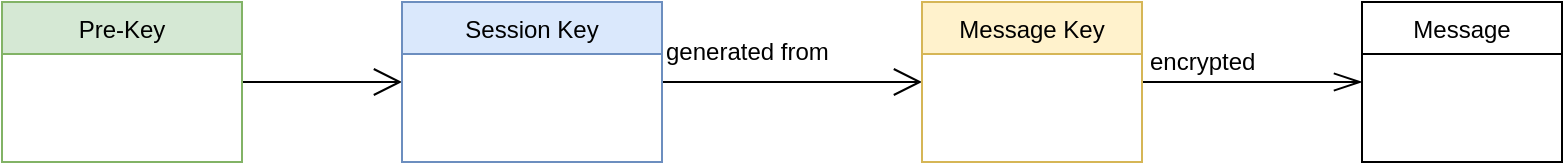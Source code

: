 <mxfile version="10.6.0" type="device"><diagram id="QzQMs9U4hrG7xWGwXPOk" name="Page-1"><mxGraphModel dx="1074" dy="612" grid="1" gridSize="10" guides="1" tooltips="1" connect="1" arrows="1" fold="1" page="1" pageScale="1" pageWidth="850" pageHeight="1100" math="0" shadow="0"><root><mxCell id="0"/><mxCell id="1" parent="0"/><mxCell id="lasFdS3Pqlfp4NHm5GVr-17" style="edgeStyle=orthogonalEdgeStyle;rounded=0;orthogonalLoop=1;jettySize=auto;html=1;entryX=0;entryY=0.5;entryDx=0;entryDy=0;endArrow=open;endFill=0;endSize=12;" parent="1" source="lasFdS3Pqlfp4NHm5GVr-1" target="lasFdS3Pqlfp4NHm5GVr-5" edge="1"><mxGeometry relative="1" as="geometry"/></mxCell><mxCell id="lasFdS3Pqlfp4NHm5GVr-1" value="Pre-Key" style="swimlane;fontStyle=0;childLayout=stackLayout;horizontal=1;startSize=26;fillColor=#d5e8d4;horizontalStack=0;resizeParent=1;resizeParentMax=0;resizeLast=0;collapsible=1;marginBottom=0;strokeColor=#82b366;" parent="1" vertex="1"><mxGeometry x="40" y="240" width="120" height="80" as="geometry"/></mxCell><mxCell id="lasFdS3Pqlfp4NHm5GVr-18" style="edgeStyle=orthogonalEdgeStyle;rounded=0;orthogonalLoop=1;jettySize=auto;html=1;entryX=0;entryY=0.5;entryDx=0;entryDy=0;endArrow=open;endFill=0;endSize=12;" parent="1" source="lasFdS3Pqlfp4NHm5GVr-5" target="lasFdS3Pqlfp4NHm5GVr-9" edge="1"><mxGeometry relative="1" as="geometry"/></mxCell><mxCell id="lasFdS3Pqlfp4NHm5GVr-5" value="Session Key" style="swimlane;fontStyle=0;childLayout=stackLayout;horizontal=1;startSize=26;fillColor=#dae8fc;horizontalStack=0;resizeParent=1;resizeParentMax=0;resizeLast=0;collapsible=1;marginBottom=0;strokeColor=#6c8ebf;" parent="1" vertex="1"><mxGeometry x="240" y="240" width="130" height="80" as="geometry"/></mxCell><mxCell id="lasFdS3Pqlfp4NHm5GVr-19" style="edgeStyle=orthogonalEdgeStyle;rounded=0;orthogonalLoop=1;jettySize=auto;html=1;entryX=0;entryY=0.5;entryDx=0;entryDy=0;endArrow=openThin;endFill=0;endSize=12;" parent="1" source="lasFdS3Pqlfp4NHm5GVr-9" target="lasFdS3Pqlfp4NHm5GVr-13" edge="1"><mxGeometry relative="1" as="geometry"/></mxCell><mxCell id="lasFdS3Pqlfp4NHm5GVr-9" value="Message Key" style="swimlane;fontStyle=0;childLayout=stackLayout;horizontal=1;startSize=26;fillColor=#fff2cc;horizontalStack=0;resizeParent=1;resizeParentMax=0;resizeLast=0;collapsible=1;marginBottom=0;strokeColor=#d6b656;" parent="1" vertex="1"><mxGeometry x="500" y="240" width="110" height="80" as="geometry"/></mxCell><mxCell id="lasFdS3Pqlfp4NHm5GVr-13" value="Message" style="swimlane;fontStyle=0;childLayout=stackLayout;horizontal=1;startSize=26;fillColor=none;horizontalStack=0;resizeParent=1;resizeParentMax=0;resizeLast=0;collapsible=1;marginBottom=0;" parent="1" vertex="1"><mxGeometry x="720" y="240" width="100" height="80" as="geometry"/></mxCell><mxCell id="lasFdS3Pqlfp4NHm5GVr-20" value="encrypted" style="text;html=1;resizable=0;points=[];autosize=1;align=left;verticalAlign=top;spacingTop=-4;" parent="1" vertex="1"><mxGeometry x="612" y="260" width="80" height="20" as="geometry"/></mxCell><mxCell id="lasFdS3Pqlfp4NHm5GVr-24" value="generated from" style="text;html=1;resizable=0;points=[];autosize=1;align=left;verticalAlign=top;spacingTop=-4;" parent="1" vertex="1"><mxGeometry x="370" y="255" width="110" height="20" as="geometry"/></mxCell></root></mxGraphModel></diagram></mxfile>